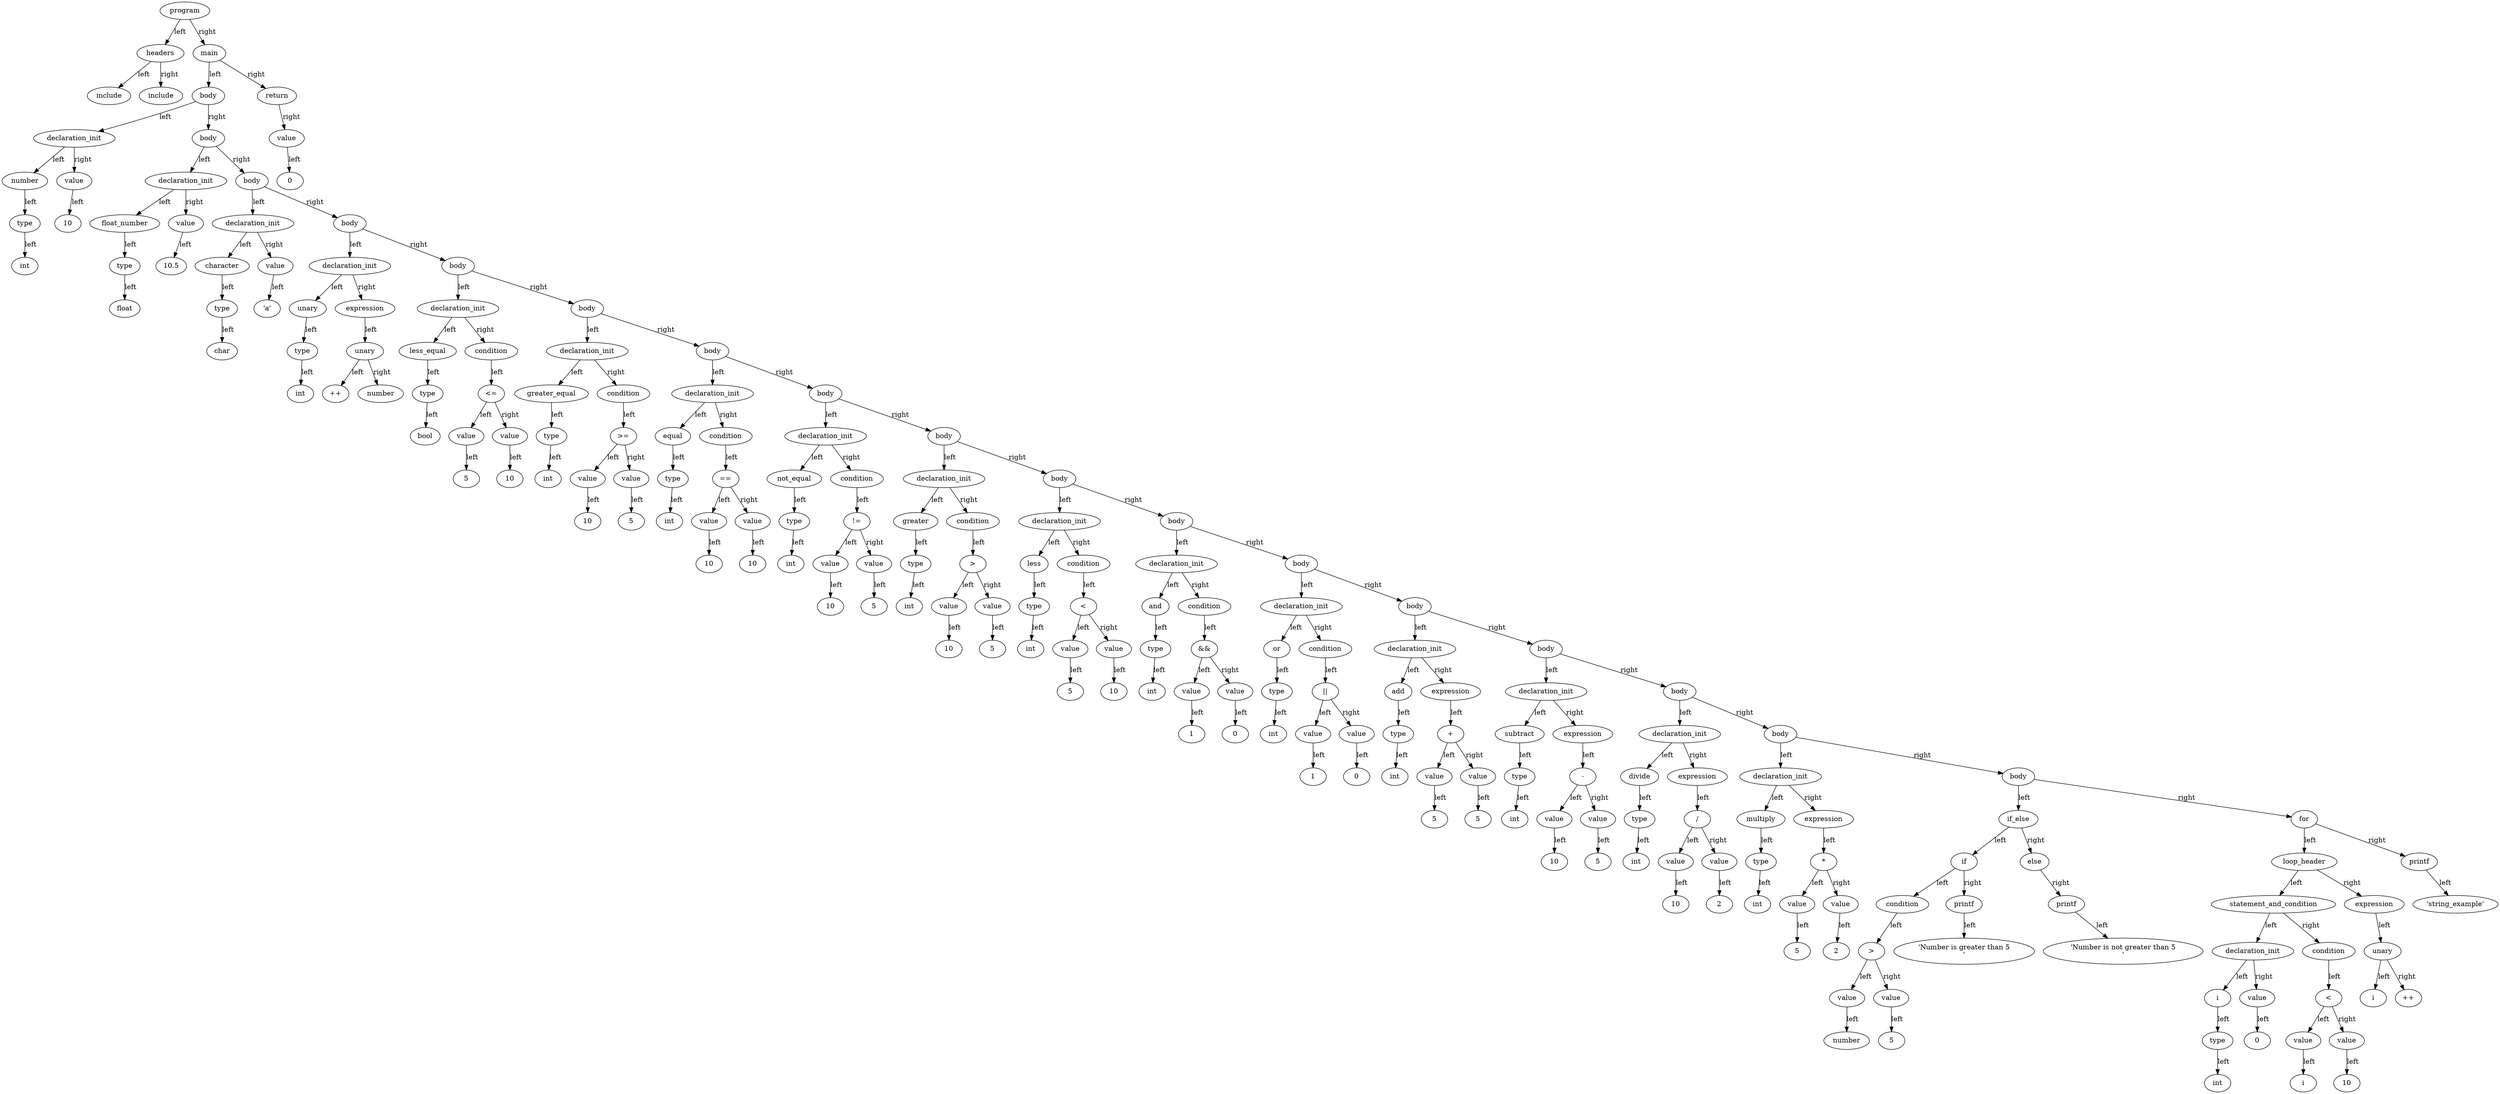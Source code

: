 digraph G {
"0000023E21F78BC0" [label="program"];
"0000023E21F78BC0" [label="program"];
"0000023E21F78BC0" -> "0000023E21F6D520" [label="left"];
"0000023E21F6D520" [label="headers"];
"0000023E21F6D520" [label="headers"];
"0000023E21F6D520" -> "0000023E21F6D7A0" [label="left"];
"0000023E21F6D7A0" [label="include"];
"0000023E21F6D7A0" [label="include"];
"0000023E21F6D520" -> "0000023E21F6D6A0" [label="right"];
"0000023E21F6D6A0" [label="include"];
"0000023E21F6D6A0" [label="include"];
"0000023E21F78BC0" -> "0000023E21F6D5C0" [label="right"];
"0000023E21F6D5C0" [label="main"];
"0000023E21F6D5C0" [label="main"];
"0000023E21F6D5C0" -> "0000023E21F78F00" [label="left"];
"0000023E21F78F00" [label="body"];
"0000023E21F78F00" [label="body"];
"0000023E21F78F00" -> "0000023E21F6D860" [label="left"];
"0000023E21F6D860" [label="declaration_init"];
"0000023E21F6D860" [label="declaration_init"];
"0000023E21F6D860" -> "0000023E21F6D580" [label="left"];
"0000023E21F6D580" [label="number"];
"0000023E21F6D580" [label="number"];
"0000023E21F6D580" -> "0000023E21F6D880" [label="left"];
"0000023E21F6D880" [label="type"];
"0000023E21F6D880" [label="type"];
"0000023E21F6D880" -> "0000023E21F6D740" [label="left"];
"0000023E21F6D740" [label="int"];
"0000023E21F6D740" [label="int"];
"0000023E21F6D860" -> "0000023E21F6D7C0" [label="right"];
"0000023E21F6D7C0" [label="value"];
"0000023E21F6D7C0" [label="value"];
"0000023E21F6D7C0" -> "0000023E21F6D780" [label="left"];
"0000023E21F6D780" [label="10"];
"0000023E21F6D780" [label="10"];
"0000023E21F78F00" -> "0000023E21F78AA0" [label="right"];
"0000023E21F78AA0" [label="body"];
"0000023E21F78AA0" [label="body"];
"0000023E21F78AA0" -> "0000023E21F76120" [label="left"];
"0000023E21F76120" [label="declaration_init"];
"0000023E21F76120" [label="declaration_init"];
"0000023E21F76120" -> "0000023E21F6D5E0" [label="left"];
"0000023E21F6D5E0" [label="float_number"];
"0000023E21F6D5E0" [label="float_number"];
"0000023E21F6D5E0" -> "0000023E21F6D820" [label="left"];
"0000023E21F6D820" [label="type"];
"0000023E21F6D820" [label="type"];
"0000023E21F6D820" -> "0000023E21F6D600" [label="left"];
"0000023E21F6D600" [label="float"];
"0000023E21F6D600" [label="float"];
"0000023E21F76120" -> "0000023E21F6D5A0" [label="right"];
"0000023E21F6D5A0" [label="value"];
"0000023E21F6D5A0" [label="value"];
"0000023E21F6D5A0" -> "0000023E21F6D840" [label="left"];
"0000023E21F6D840" [label="10.5"];
"0000023E21F6D840" [label="10.5"];
"0000023E21F78AA0" -> "0000023E21F78DE0" [label="right"];
"0000023E21F78DE0" [label="body"];
"0000023E21F78DE0" [label="body"];
"0000023E21F78DE0" -> "0000023E21F760C0" [label="left"];
"0000023E21F760C0" [label="declaration_init"];
"0000023E21F760C0" [label="declaration_init"];
"0000023E21F760C0" -> "0000023E21F76200" [label="left"];
"0000023E21F76200" [label="character"];
"0000023E21F76200" [label="character"];
"0000023E21F76200" -> "0000023E21F76780" [label="left"];
"0000023E21F76780" [label="type"];
"0000023E21F76780" [label="type"];
"0000023E21F76780" -> "0000023E21F76700" [label="left"];
"0000023E21F76700" [label="char"];
"0000023E21F76700" [label="char"];
"0000023E21F760C0" -> "0000023E21F76400" [label="right"];
"0000023E21F76400" [label="value"];
"0000023E21F76400" [label="value"];
"0000023E21F76400" -> "0000023E21F76040" [label="left"];
"0000023E21F76040" [label="'a'"];
"0000023E21F76040" [label="'a'"];
"0000023E21F78DE0" -> "0000023E21F78AE0" [label="right"];
"0000023E21F78AE0" [label="body"];
"0000023E21F78AE0" [label="body"];
"0000023E21F78AE0" -> "0000023E21F760A0" [label="left"];
"0000023E21F760A0" [label="declaration_init"];
"0000023E21F760A0" [label="declaration_init"];
"0000023E21F760A0" -> "0000023E21F76660" [label="left"];
"0000023E21F76660" [label="unary"];
"0000023E21F76660" [label="unary"];
"0000023E21F76660" -> "0000023E21F76560" [label="left"];
"0000023E21F76560" [label="type"];
"0000023E21F76560" [label="type"];
"0000023E21F76560" -> "0000023E21F762E0" [label="left"];
"0000023E21F762E0" [label="int"];
"0000023E21F762E0" [label="int"];
"0000023E21F760A0" -> "0000023E21F766A0" [label="right"];
"0000023E21F766A0" [label="expression"];
"0000023E21F766A0" [label="expression"];
"0000023E21F766A0" -> "0000023E21F765A0" [label="left"];
"0000023E21F765A0" [label="unary"];
"0000023E21F765A0" [label="unary"];
"0000023E21F765A0" -> "0000023E21F76740" [label="left"];
"0000023E21F76740" [label="++"];
"0000023E21F76740" [label="++"];
"0000023E21F765A0" -> "0000023E21F76140" [label="right"];
"0000023E21F76140" [label="number"];
"0000023E21F76140" [label="number"];
"0000023E21F78AE0" -> "0000023E21F78A40" [label="right"];
"0000023E21F78A40" [label="body"];
"0000023E21F78A40" [label="body"];
"0000023E21F78A40" -> "0000023E21F764A0" [label="left"];
"0000023E21F764A0" [label="declaration_init"];
"0000023E21F764A0" [label="declaration_init"];
"0000023E21F764A0" -> "0000023E21F763E0" [label="left"];
"0000023E21F763E0" [label="less_equal"];
"0000023E21F763E0" [label="less_equal"];
"0000023E21F763E0" -> "0000023E21F76240" [label="left"];
"0000023E21F76240" [label="type"];
"0000023E21F76240" [label="type"];
"0000023E21F76240" -> "0000023E21F76600" [label="left"];
"0000023E21F76600" [label="bool"];
"0000023E21F76600" [label="bool"];
"0000023E21F764A0" -> "0000023E21F76460" [label="right"];
"0000023E21F76460" [label="condition"];
"0000023E21F76460" [label="condition"];
"0000023E21F76460" -> "0000023E21F76180" [label="left"];
"0000023E21F76180" [label="<="];
"0000023E21F76180" [label="<="];
"0000023E21F76180" -> "0000023E21F76300" [label="left"];
"0000023E21F76300" [label="value"];
"0000023E21F76300" [label="value"];
"0000023E21F76300" -> "0000023E21F76480" [label="left"];
"0000023E21F76480" [label="5"];
"0000023E21F76480" [label="5"];
"0000023E21F76180" -> "0000023E21F76060" [label="right"];
"0000023E21F76060" [label="value"];
"0000023E21F76060" [label="value"];
"0000023E21F76060" -> "0000023E21F76440" [label="left"];
"0000023E21F76440" [label="10"];
"0000023E21F76440" [label="10"];
"0000023E21F78A40" -> "0000023E21F78EA0" [label="right"];
"0000023E21F78EA0" [label="body"];
"0000023E21F78EA0" [label="body"];
"0000023E21F78EA0" -> "0000023E21F762C0" [label="left"];
"0000023E21F762C0" [label="declaration_init"];
"0000023E21F762C0" [label="declaration_init"];
"0000023E21F762C0" -> "0000023E21F762A0" [label="left"];
"0000023E21F762A0" [label="greater_equal"];
"0000023E21F762A0" [label="greater_equal"];
"0000023E21F762A0" -> "0000023E21F764C0" [label="left"];
"0000023E21F764C0" [label="type"];
"0000023E21F764C0" [label="type"];
"0000023E21F764C0" -> "0000023E21F76760" [label="left"];
"0000023E21F76760" [label="int"];
"0000023E21F76760" [label="int"];
"0000023E21F762C0" -> "0000023E21F767A0" [label="right"];
"0000023E21F767A0" [label="condition"];
"0000023E21F767A0" [label="condition"];
"0000023E21F767A0" -> "0000023E21F76620" [label="left"];
"0000023E21F76620" [label=">="];
"0000023E21F76620" [label=">="];
"0000023E21F76620" -> "0000023E21F76680" [label="left"];
"0000023E21F76680" [label="value"];
"0000023E21F76680" [label="value"];
"0000023E21F76680" -> "0000023E21F760E0" [label="left"];
"0000023E21F760E0" [label="10"];
"0000023E21F760E0" [label="10"];
"0000023E21F76620" -> "0000023E21F761A0" [label="right"];
"0000023E21F761A0" [label="value"];
"0000023E21F761A0" [label="value"];
"0000023E21F761A0" -> "0000023E21F76260" [label="left"];
"0000023E21F76260" [label="5"];
"0000023E21F76260" [label="5"];
"0000023E21F78EA0" -> "0000023E21F78D80" [label="right"];
"0000023E21F78D80" [label="body"];
"0000023E21F78D80" [label="body"];
"0000023E21F78D80" -> "0000023E21F76850" [label="left"];
"0000023E21F76850" [label="declaration_init"];
"0000023E21F76850" [label="declaration_init"];
"0000023E21F76850" -> "0000023E21F76C10" [label="left"];
"0000023E21F76C10" [label="equal"];
"0000023E21F76C10" [label="equal"];
"0000023E21F76C10" -> "0000023E21F763C0" [label="left"];
"0000023E21F763C0" [label="type"];
"0000023E21F763C0" [label="type"];
"0000023E21F763C0" -> "0000023E21F763A0" [label="left"];
"0000023E21F763A0" [label="int"];
"0000023E21F763A0" [label="int"];
"0000023E21F76850" -> "0000023E21F76D30" [label="right"];
"0000023E21F76D30" [label="condition"];
"0000023E21F76D30" [label="condition"];
"0000023E21F76D30" -> "0000023E21F769F0" [label="left"];
"0000023E21F769F0" [label="=="];
"0000023E21F769F0" [label="=="];
"0000023E21F769F0" -> "0000023E21F76520" [label="left"];
"0000023E21F76520" [label="value"];
"0000023E21F76520" [label="value"];
"0000023E21F76520" -> "0000023E21F76500" [label="left"];
"0000023E21F76500" [label="10"];
"0000023E21F76500" [label="10"];
"0000023E21F769F0" -> "0000023E21F76A70" [label="right"];
"0000023E21F76A70" [label="value"];
"0000023E21F76A70" [label="value"];
"0000023E21F76A70" -> "0000023E21F76540" [label="left"];
"0000023E21F76540" [label="10"];
"0000023E21F76540" [label="10"];
"0000023E21F78D80" -> "0000023E21F77D40" [label="right"];
"0000023E21F77D40" [label="body"];
"0000023E21F77D40" [label="body"];
"0000023E21F77D40" -> "0000023E21F76C30" [label="left"];
"0000023E21F76C30" [label="declaration_init"];
"0000023E21F76C30" [label="declaration_init"];
"0000023E21F76C30" -> "0000023E21F76DD0" [label="left"];
"0000023E21F76DD0" [label="not_equal"];
"0000023E21F76DD0" [label="not_equal"];
"0000023E21F76DD0" -> "0000023E21F76CF0" [label="left"];
"0000023E21F76CF0" [label="type"];
"0000023E21F76CF0" [label="type"];
"0000023E21F76CF0" -> "0000023E21F76DB0" [label="left"];
"0000023E21F76DB0" [label="int"];
"0000023E21F76DB0" [label="int"];
"0000023E21F76C30" -> "0000023E21F76D10" [label="right"];
"0000023E21F76D10" [label="condition"];
"0000023E21F76D10" [label="condition"];
"0000023E21F76D10" -> "0000023E21F76AD0" [label="left"];
"0000023E21F76AD0" [label="!="];
"0000023E21F76AD0" [label="!="];
"0000023E21F76AD0" -> "0000023E21F768F0" [label="left"];
"0000023E21F768F0" [label="value"];
"0000023E21F768F0" [label="value"];
"0000023E21F768F0" -> "0000023E21F76930" [label="left"];
"0000023E21F76930" [label="10"];
"0000023E21F76930" [label="10"];
"0000023E21F76AD0" -> "0000023E21F76C90" [label="right"];
"0000023E21F76C90" [label="value"];
"0000023E21F76C90" [label="value"];
"0000023E21F76C90" -> "0000023E21F76B30" [label="left"];
"0000023E21F76B30" [label="5"];
"0000023E21F76B30" [label="5"];
"0000023E21F77D40" -> "0000023E21F78320" [label="right"];
"0000023E21F78320" [label="body"];
"0000023E21F78320" [label="body"];
"0000023E21F78320" -> "0000023E21F76890" [label="left"];
"0000023E21F76890" [label="declaration_init"];
"0000023E21F76890" [label="declaration_init"];
"0000023E21F76890" -> "0000023E21F76BB0" [label="left"];
"0000023E21F76BB0" [label="greater"];
"0000023E21F76BB0" [label="greater"];
"0000023E21F76BB0" -> "0000023E21F76870" [label="left"];
"0000023E21F76870" [label="type"];
"0000023E21F76870" [label="type"];
"0000023E21F76870" -> "0000023E21F76A30" [label="left"];
"0000023E21F76A30" [label="int"];
"0000023E21F76A30" [label="int"];
"0000023E21F76890" -> "0000023E21F76DF0" [label="right"];
"0000023E21F76DF0" [label="condition"];
"0000023E21F76DF0" [label="condition"];
"0000023E21F76DF0" -> "0000023E21F76FB0" [label="left"];
"0000023E21F76FB0" [label=">"];
"0000023E21F76FB0" [label=">"];
"0000023E21F76FB0" -> "0000023E21F76BF0" [label="left"];
"0000023E21F76BF0" [label="value"];
"0000023E21F76BF0" [label="value"];
"0000023E21F76BF0" -> "0000023E21F76A50" [label="left"];
"0000023E21F76A50" [label="10"];
"0000023E21F76A50" [label="10"];
"0000023E21F76FB0" -> "0000023E21F76E30" [label="right"];
"0000023E21F76E30" [label="value"];
"0000023E21F76E30" [label="value"];
"0000023E21F76E30" -> "0000023E21F76F30" [label="left"];
"0000023E21F76F30" [label="5"];
"0000023E21F76F30" [label="5"];
"0000023E21F78320" -> "0000023E21F78260" [label="right"];
"0000023E21F78260" [label="body"];
"0000023E21F78260" [label="body"];
"0000023E21F78260" -> "0000023E21F76C50" [label="left"];
"0000023E21F76C50" [label="declaration_init"];
"0000023E21F76C50" [label="declaration_init"];
"0000023E21F76C50" -> "0000023E21F769B0" [label="left"];
"0000023E21F769B0" [label="less"];
"0000023E21F769B0" [label="less"];
"0000023E21F769B0" -> "0000023E21F76B70" [label="left"];
"0000023E21F76B70" [label="type"];
"0000023E21F76B70" [label="type"];
"0000023E21F76B70" -> "0000023E21F76D90" [label="left"];
"0000023E21F76D90" [label="int"];
"0000023E21F76D90" [label="int"];
"0000023E21F76C50" -> "0000023E21F76A10" [label="right"];
"0000023E21F76A10" [label="condition"];
"0000023E21F76A10" [label="condition"];
"0000023E21F76A10" -> "0000023E21F76BD0" [label="left"];
"0000023E21F76BD0" [label="<"];
"0000023E21F76BD0" [label="<"];
"0000023E21F76BD0" -> "0000023E21F76950" [label="left"];
"0000023E21F76950" [label="value"];
"0000023E21F76950" [label="value"];
"0000023E21F76950" -> "0000023E21F76F70" [label="left"];
"0000023E21F76F70" [label="5"];
"0000023E21F76F70" [label="5"];
"0000023E21F76BD0" -> "0000023E21F76970" [label="right"];
"0000023E21F76970" [label="value"];
"0000023E21F76970" [label="value"];
"0000023E21F76970" -> "0000023E21F76B90" [label="left"];
"0000023E21F76B90" [label="10"];
"0000023E21F76B90" [label="10"];
"0000023E21F78260" -> "0000023E21F78200" [label="right"];
"0000023E21F78200" [label="body"];
"0000023E21F78200" [label="body"];
"0000023E21F78200" -> "0000023E21F76910" [label="left"];
"0000023E21F76910" [label="declaration_init"];
"0000023E21F76910" [label="declaration_init"];
"0000023E21F76910" -> "0000023E21F768D0" [label="left"];
"0000023E21F768D0" [label="and"];
"0000023E21F768D0" [label="and"];
"0000023E21F768D0" -> "0000023E21F76CB0" [label="left"];
"0000023E21F76CB0" [label="type"];
"0000023E21F76CB0" [label="type"];
"0000023E21F76CB0" -> "0000023E21F76E50" [label="left"];
"0000023E21F76E50" [label="int"];
"0000023E21F76E50" [label="int"];
"0000023E21F76910" -> "0000023E21F76ED0" [label="right"];
"0000023E21F76ED0" [label="condition"];
"0000023E21F76ED0" [label="condition"];
"0000023E21F76ED0" -> "0000023E21F76EB0" [label="left"];
"0000023E21F76EB0" [label="&&"];
"0000023E21F76EB0" [label="&&"];
"0000023E21F76EB0" -> "0000023E21F76A90" [label="left"];
"0000023E21F76A90" [label="value"];
"0000023E21F76A90" [label="value"];
"0000023E21F76A90" -> "0000023E21F769D0" [label="left"];
"0000023E21F769D0" [label="1"];
"0000023E21F769D0" [label="1"];
"0000023E21F76EB0" -> "0000023E21F76E90" [label="right"];
"0000023E21F76E90" [label="value"];
"0000023E21F76E90" [label="value"];
"0000023E21F76E90" -> "0000023E21F76E70" [label="left"];
"0000023E21F76E70" [label="0"];
"0000023E21F76E70" [label="0"];
"0000023E21F78200" -> "0000023E21F78040" [label="right"];
"0000023E21F78040" [label="body"];
"0000023E21F78040" [label="body"];
"0000023E21F78040" -> "0000023E21F77A10" [label="left"];
"0000023E21F77A10" [label="declaration_init"];
"0000023E21F77A10" [label="declaration_init"];
"0000023E21F77A10" -> "0000023E21F77570" [label="left"];
"0000023E21F77570" [label="or"];
"0000023E21F77570" [label="or"];
"0000023E21F77570" -> "0000023E21F77550" [label="left"];
"0000023E21F77550" [label="type"];
"0000023E21F77550" [label="type"];
"0000023E21F77550" -> "0000023E21F77890" [label="left"];
"0000023E21F77890" [label="int"];
"0000023E21F77890" [label="int"];
"0000023E21F77A10" -> "0000023E21F77990" [label="right"];
"0000023E21F77990" [label="condition"];
"0000023E21F77990" [label="condition"];
"0000023E21F77990" -> "0000023E21F77B10" [label="left"];
"0000023E21F77B10" [label="||"];
"0000023E21F77B10" [label="||"];
"0000023E21F77B10" -> "0000023E21F77A50" [label="left"];
"0000023E21F77A50" [label="value"];
"0000023E21F77A50" [label="value"];
"0000023E21F77A50" -> "0000023E21F77A90" [label="left"];
"0000023E21F77A90" [label="1"];
"0000023E21F77A90" [label="1"];
"0000023E21F77B10" -> "0000023E21F77530" [label="right"];
"0000023E21F77530" [label="value"];
"0000023E21F77530" [label="value"];
"0000023E21F77530" -> "0000023E21F77BB0" [label="left"];
"0000023E21F77BB0" [label="0"];
"0000023E21F77BB0" [label="0"];
"0000023E21F78040" -> "0000023E21F782E0" [label="right"];
"0000023E21F782E0" [label="body"];
"0000023E21F782E0" [label="body"];
"0000023E21F782E0" -> "0000023E21F77A30" [label="left"];
"0000023E21F77A30" [label="declaration_init"];
"0000023E21F77A30" [label="declaration_init"];
"0000023E21F77A30" -> "0000023E21F77950" [label="left"];
"0000023E21F77950" [label="add"];
"0000023E21F77950" [label="add"];
"0000023E21F77950" -> "0000023E21F77710" [label="left"];
"0000023E21F77710" [label="type"];
"0000023E21F77710" [label="type"];
"0000023E21F77710" -> "0000023E21F779D0" [label="left"];
"0000023E21F779D0" [label="int"];
"0000023E21F779D0" [label="int"];
"0000023E21F77A30" -> "0000023E21F777F0" [label="right"];
"0000023E21F777F0" [label="expression"];
"0000023E21F777F0" [label="expression"];
"0000023E21F777F0" -> "0000023E21F77770" [label="left"];
"0000023E21F77770" [label="+"];
"0000023E21F77770" [label="+"];
"0000023E21F77770" -> "0000023E21F77BF0" [label="left"];
"0000023E21F77BF0" [label="value"];
"0000023E21F77BF0" [label="value"];
"0000023E21F77BF0" -> "0000023E21F77870" [label="left"];
"0000023E21F77870" [label="5"];
"0000023E21F77870" [label="5"];
"0000023E21F77770" -> "0000023E21F777D0" [label="right"];
"0000023E21F777D0" [label="value"];
"0000023E21F777D0" [label="value"];
"0000023E21F777D0" -> "0000023E21F774F0" [label="left"];
"0000023E21F774F0" [label="5"];
"0000023E21F774F0" [label="5"];
"0000023E21F782E0" -> "0000023E21F78020" [label="right"];
"0000023E21F78020" [label="body"];
"0000023E21F78020" [label="body"];
"0000023E21F78020" -> "0000023E21F77610" [label="left"];
"0000023E21F77610" [label="declaration_init"];
"0000023E21F77610" [label="declaration_init"];
"0000023E21F77610" -> "0000023E21F77AD0" [label="left"];
"0000023E21F77AD0" [label="subtract"];
"0000023E21F77AD0" [label="subtract"];
"0000023E21F77AD0" -> "0000023E21F77930" [label="left"];
"0000023E21F77930" [label="type"];
"0000023E21F77930" [label="type"];
"0000023E21F77930" -> "0000023E21F77BD0" [label="left"];
"0000023E21F77BD0" [label="int"];
"0000023E21F77BD0" [label="int"];
"0000023E21F77610" -> "0000023E21F77970" [label="right"];
"0000023E21F77970" [label="expression"];
"0000023E21F77970" [label="expression"];
"0000023E21F77970" -> "0000023E21F77AB0" [label="left"];
"0000023E21F77AB0" [label="-"];
"0000023E21F77AB0" [label="-"];
"0000023E21F77AB0" -> "0000023E21F77AF0" [label="left"];
"0000023E21F77AF0" [label="value"];
"0000023E21F77AF0" [label="value"];
"0000023E21F77AF0" -> "0000023E21F774D0" [label="left"];
"0000023E21F774D0" [label="10"];
"0000023E21F774D0" [label="10"];
"0000023E21F77AB0" -> "0000023E21F77790" [label="right"];
"0000023E21F77790" [label="value"];
"0000023E21F77790" [label="value"];
"0000023E21F77790" -> "0000023E21F77750" [label="left"];
"0000023E21F77750" [label="5"];
"0000023E21F77750" [label="5"];
"0000023E21F78020" -> "0000023E21F77F40" [label="right"];
"0000023E21F77F40" [label="body"];
"0000023E21F77F40" [label="body"];
"0000023E21F77F40" -> "0000023E21F778D0" [label="left"];
"0000023E21F778D0" [label="declaration_init"];
"0000023E21F778D0" [label="declaration_init"];
"0000023E21F778D0" -> "0000023E21F77470" [label="left"];
"0000023E21F77470" [label="divide"];
"0000023E21F77470" [label="divide"];
"0000023E21F77470" -> "0000023E21F77590" [label="left"];
"0000023E21F77590" [label="type"];
"0000023E21F77590" [label="type"];
"0000023E21F77590" -> "0000023E21F77B30" [label="left"];
"0000023E21F77B30" [label="int"];
"0000023E21F77B30" [label="int"];
"0000023E21F778D0" -> "0000023E21F77830" [label="right"];
"0000023E21F77830" [label="expression"];
"0000023E21F77830" [label="expression"];
"0000023E21F77830" -> "0000023E21F775B0" [label="left"];
"0000023E21F775B0" [label="/"];
"0000023E21F775B0" [label="/"];
"0000023E21F775B0" -> "0000023E21F77810" [label="left"];
"0000023E21F77810" [label="value"];
"0000023E21F77810" [label="value"];
"0000023E21F77810" -> "0000023E21F778B0" [label="left"];
"0000023E21F778B0" [label="10"];
"0000023E21F778B0" [label="10"];
"0000023E21F775B0" -> "0000023E21F77B90" [label="right"];
"0000023E21F77B90" [label="value"];
"0000023E21F77B90" [label="value"];
"0000023E21F77B90" -> "0000023E21F77630" [label="left"];
"0000023E21F77630" [label="2"];
"0000023E21F77630" [label="2"];
"0000023E21F77F40" -> "0000023E21F78300" [label="right"];
"0000023E21F78300" [label="body"];
"0000023E21F78300" [label="body"];
"0000023E21F78300" -> "0000023E21F77F60" [label="left"];
"0000023E21F77F60" [label="declaration_init"];
"0000023E21F77F60" [label="declaration_init"];
"0000023E21F77F60" -> "0000023E21F77EE0" [label="left"];
"0000023E21F77EE0" [label="multiply"];
"0000023E21F77EE0" [label="multiply"];
"0000023E21F77EE0" -> "0000023E21F77670" [label="left"];
"0000023E21F77670" [label="type"];
"0000023E21F77670" [label="type"];
"0000023E21F77670" -> "0000023E21F775F0" [label="left"];
"0000023E21F775F0" [label="int"];
"0000023E21F775F0" [label="int"];
"0000023E21F77F60" -> "0000023E21F78060" [label="right"];
"0000023E21F78060" [label="expression"];
"0000023E21F78060" [label="expression"];
"0000023E21F78060" -> "0000023E21F77F80" [label="left"];
"0000023E21F77F80" [label="*"];
"0000023E21F77F80" [label="*"];
"0000023E21F77F80" -> "0000023E21F77690" [label="left"];
"0000023E21F77690" [label="value"];
"0000023E21F77690" [label="value"];
"0000023E21F77690" -> "0000023E21F77910" [label="left"];
"0000023E21F77910" [label="5"];
"0000023E21F77910" [label="5"];
"0000023E21F77F80" -> "0000023E21F778F0" [label="right"];
"0000023E21F778F0" [label="value"];
"0000023E21F778F0" [label="value"];
"0000023E21F778F0" -> "0000023E21F776D0" [label="left"];
"0000023E21F776D0" [label="2"];
"0000023E21F776D0" [label="2"];
"0000023E21F78300" -> "0000023E21F78220" [label="right"];
"0000023E21F78220" [label="body"];
"0000023E21F78220" [label="body"];
"0000023E21F78220" -> "0000023E21F77FC0" [label="left"];
"0000023E21F77FC0" [label="if_else"];
"0000023E21F77FC0" [label="if_else"];
"0000023E21F77FC0" -> "0000023E21F77DA0" [label="left"];
"0000023E21F77DA0" [label="if"];
"0000023E21F77DA0" [label="if"];
"0000023E21F77DA0" -> "0000023E21F77DC0" [label="left"];
"0000023E21F77DC0" [label="condition"];
"0000023E21F77DC0" [label="condition"];
"0000023E21F77DC0" -> "0000023E21F77F00" [label="left"];
"0000023E21F77F00" [label=">"];
"0000023E21F77F00" [label=">"];
"0000023E21F77F00" -> "0000023E21F78380" [label="left"];
"0000023E21F78380" [label="value"];
"0000023E21F78380" [label="value"];
"0000023E21F78380" -> "0000023E21F78340" [label="left"];
"0000023E21F78340" [label="number"];
"0000023E21F78340" [label="number"];
"0000023E21F77F00" -> "0000023E21F77FA0" [label="right"];
"0000023E21F77FA0" [label="value"];
"0000023E21F77FA0" [label="value"];
"0000023E21F77FA0" -> "0000023E21F78140" [label="left"];
"0000023E21F78140" [label="5"];
"0000023E21F78140" [label="5"];
"0000023E21F77DA0" -> "0000023E21F780A0" [label="right"];
"0000023E21F780A0" [label="printf"];
"0000023E21F780A0" [label="printf"];
"0000023E21F780A0" -> "0000023E21F781E0" [label="left"];
"0000023E21F781E0" [label="'Number is greater than 5\n'"];
"0000023E21F781E0" [label="'Number is greater than 5\n'"];
"0000023E21F77FC0" -> "0000023E21F78360" [label="right"];
"0000023E21F78360" [label="else"];
"0000023E21F78360" [label="else"];
"0000023E21F78360" -> "0000023E21F780C0" [label="right"];
"0000023E21F780C0" [label="printf"];
"0000023E21F780C0" [label="printf"];
"0000023E21F780C0" -> "0000023E21F77D80" [label="left"];
"0000023E21F77D80" [label="'Number is not greater than 5\n'"];
"0000023E21F77D80" [label="'Number is not greater than 5\n'"];
"0000023E21F78220" -> "0000023E21F77F20" [label="right"];
"0000023E21F77F20" [label="for"];
"0000023E21F77F20" [label="for"];
"0000023E21F77F20" -> "0000023E21F78160" [label="left"];
"0000023E21F78160" [label="loop_header"];
"0000023E21F78160" [label="loop_header"];
"0000023E21F78160" -> "0000023E21F77D20" [label="left"];
"0000023E21F77D20" [label="statement_and_condition"];
"0000023E21F77D20" [label="statement_and_condition"];
"0000023E21F77D20" -> "0000023E21F77D00" [label="left"];
"0000023E21F77D00" [label="declaration_init"];
"0000023E21F77D00" [label="declaration_init"];
"0000023E21F77D00" -> "0000023E21F77E80" [label="left"];
"0000023E21F77E80" [label="i"];
"0000023E21F77E80" [label="i"];
"0000023E21F77E80" -> "0000023E21F782A0" [label="left"];
"0000023E21F782A0" [label="type"];
"0000023E21F782A0" [label="type"];
"0000023E21F782A0" -> "0000023E21F77CC0" [label="left"];
"0000023E21F77CC0" [label="int"];
"0000023E21F77CC0" [label="int"];
"0000023E21F77D00" -> "0000023E21F781C0" [label="right"];
"0000023E21F781C0" [label="value"];
"0000023E21F781C0" [label="value"];
"0000023E21F781C0" -> "0000023E21F77E40" [label="left"];
"0000023E21F77E40" [label="0"];
"0000023E21F77E40" [label="0"];
"0000023E21F77D20" -> "0000023E21F77E00" [label="right"];
"0000023E21F77E00" [label="condition"];
"0000023E21F77E00" [label="condition"];
"0000023E21F77E00" -> "0000023E21F78240" [label="left"];
"0000023E21F78240" [label="<"];
"0000023E21F78240" [label="<"];
"0000023E21F78240" -> "0000023E21F783E0" [label="left"];
"0000023E21F783E0" [label="value"];
"0000023E21F783E0" [label="value"];
"0000023E21F783E0" -> "0000023E21F78280" [label="left"];
"0000023E21F78280" [label="i"];
"0000023E21F78280" [label="i"];
"0000023E21F78240" -> "0000023E21F77CA0" [label="right"];
"0000023E21F77CA0" [label="value"];
"0000023E21F77CA0" [label="value"];
"0000023E21F77CA0" -> "0000023E21F77D60" [label="left"];
"0000023E21F77D60" [label="10"];
"0000023E21F77D60" [label="10"];
"0000023E21F78160" -> "0000023E21F77E20" [label="right"];
"0000023E21F77E20" [label="expression"];
"0000023E21F77E20" [label="expression"];
"0000023E21F77E20" -> "0000023E21F77FE0" [label="left"];
"0000023E21F77FE0" [label="unary"];
"0000023E21F77FE0" [label="unary"];
"0000023E21F77FE0" -> "0000023E21F782C0" [label="left"];
"0000023E21F782C0" [label="i"];
"0000023E21F782C0" [label="i"];
"0000023E21F77FE0" -> "0000023E21F77EA0" [label="right"];
"0000023E21F77EA0" [label="++"];
"0000023E21F77EA0" [label="++"];
"0000023E21F77F20" -> "0000023E21F78120" [label="right"];
"0000023E21F78120" [label="printf"];
"0000023E21F78120" [label="printf"];
"0000023E21F78120" -> "0000023E21F781A0" [label="left"];
"0000023E21F781A0" [label="'string_example'"];
"0000023E21F781A0" [label="'string_example'"];
"0000023E21F6D5C0" -> "0000023E21F78FA0" [label="right"];
"0000023E21F78FA0" [label="return"];
"0000023E21F78FA0" [label="return"];
"0000023E21F78FA0" -> "0000023E21F788E0" [label="right"];
"0000023E21F788E0" [label="value"];
"0000023E21F788E0" [label="value"];
"0000023E21F788E0" -> "0000023E21F79020" [label="left"];
"0000023E21F79020" [label="0"];
"0000023E21F79020" [label="0"];
}
